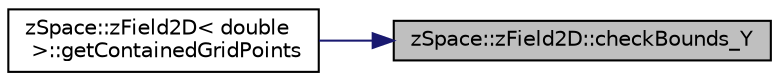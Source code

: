 digraph "zSpace::zField2D::checkBounds_Y"
{
 // LATEX_PDF_SIZE
  edge [fontname="Helvetica",fontsize="10",labelfontname="Helvetica",labelfontsize="10"];
  node [fontname="Helvetica",fontsize="10",shape=record];
  rankdir="RL";
  Node12 [label="zSpace::zField2D::checkBounds_Y",height=0.2,width=0.4,color="black", fillcolor="grey75", style="filled", fontcolor="black",tooltip="This method check if the input index is the bounds of the resolution in Y."];
  Node12 -> Node13 [dir="back",color="midnightblue",fontsize="10",style="solid",fontname="Helvetica"];
  Node13 [label="zSpace::zField2D\< double\l \>::getContainedGridPoints",height=0.2,width=0.4,color="black", fillcolor="white", style="filled",URL="$classz_space_1_1z_field2_d.html#a8633862d91f7cbb8c60340afcabe3148",tooltip="This method gets the gridPoints which contain the input position."];
}
